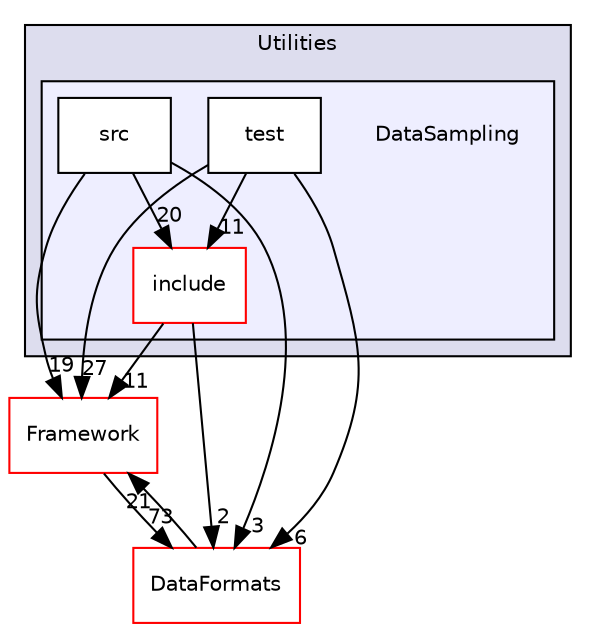 digraph "/home/travis/build/AliceO2Group/AliceO2/Utilities/DataSampling" {
  bgcolor=transparent;
  compound=true
  node [ fontsize="10", fontname="Helvetica"];
  edge [ labelfontsize="10", labelfontname="Helvetica"];
  subgraph clusterdir_b05a5fa85f84bfc9013183c9d87f9a36 {
    graph [ bgcolor="#ddddee", pencolor="black", label="Utilities" fontname="Helvetica", fontsize="10", URL="dir_b05a5fa85f84bfc9013183c9d87f9a36.html"]
  subgraph clusterdir_9849c3c75ac943e7ae1a697f4161ca4a {
    graph [ bgcolor="#eeeeff", pencolor="black", label="" URL="dir_9849c3c75ac943e7ae1a697f4161ca4a.html"];
    dir_9849c3c75ac943e7ae1a697f4161ca4a [shape=plaintext label="DataSampling"];
    dir_5e510887885fe9f446c0882245befe5a [shape=box label="include" color="red" fillcolor="white" style="filled" URL="dir_5e510887885fe9f446c0882245befe5a.html"];
    dir_8eb00393dbd7a654c8d4f3d7934f4124 [shape=box label="src" color="black" fillcolor="white" style="filled" URL="dir_8eb00393dbd7a654c8d4f3d7934f4124.html"];
    dir_98796e2cab09860ec42844231fa6d7f7 [shape=box label="test" color="black" fillcolor="white" style="filled" URL="dir_98796e2cab09860ec42844231fa6d7f7.html"];
  }
  }
  dir_bcbb2cf9a3d3d83e5515c82071a07177 [shape=box label="Framework" color="red" URL="dir_bcbb2cf9a3d3d83e5515c82071a07177.html"];
  dir_2171f7ec022c5423887b07c69b2f5b48 [shape=box label="DataFormats" color="red" URL="dir_2171f7ec022c5423887b07c69b2f5b48.html"];
  dir_98796e2cab09860ec42844231fa6d7f7->dir_5e510887885fe9f446c0882245befe5a [headlabel="11", labeldistance=1.5 headhref="dir_000796_000793.html"];
  dir_98796e2cab09860ec42844231fa6d7f7->dir_bcbb2cf9a3d3d83e5515c82071a07177 [headlabel="27", labeldistance=1.5 headhref="dir_000796_000061.html"];
  dir_98796e2cab09860ec42844231fa6d7f7->dir_2171f7ec022c5423887b07c69b2f5b48 [headlabel="6", labeldistance=1.5 headhref="dir_000796_000088.html"];
  dir_5e510887885fe9f446c0882245befe5a->dir_bcbb2cf9a3d3d83e5515c82071a07177 [headlabel="11", labeldistance=1.5 headhref="dir_000793_000061.html"];
  dir_5e510887885fe9f446c0882245befe5a->dir_2171f7ec022c5423887b07c69b2f5b48 [headlabel="2", labeldistance=1.5 headhref="dir_000793_000088.html"];
  dir_8eb00393dbd7a654c8d4f3d7934f4124->dir_5e510887885fe9f446c0882245befe5a [headlabel="20", labeldistance=1.5 headhref="dir_000795_000793.html"];
  dir_8eb00393dbd7a654c8d4f3d7934f4124->dir_bcbb2cf9a3d3d83e5515c82071a07177 [headlabel="19", labeldistance=1.5 headhref="dir_000795_000061.html"];
  dir_8eb00393dbd7a654c8d4f3d7934f4124->dir_2171f7ec022c5423887b07c69b2f5b48 [headlabel="3", labeldistance=1.5 headhref="dir_000795_000088.html"];
  dir_bcbb2cf9a3d3d83e5515c82071a07177->dir_2171f7ec022c5423887b07c69b2f5b48 [headlabel="73", labeldistance=1.5 headhref="dir_000061_000088.html"];
  dir_2171f7ec022c5423887b07c69b2f5b48->dir_bcbb2cf9a3d3d83e5515c82071a07177 [headlabel="21", labeldistance=1.5 headhref="dir_000088_000061.html"];
}
